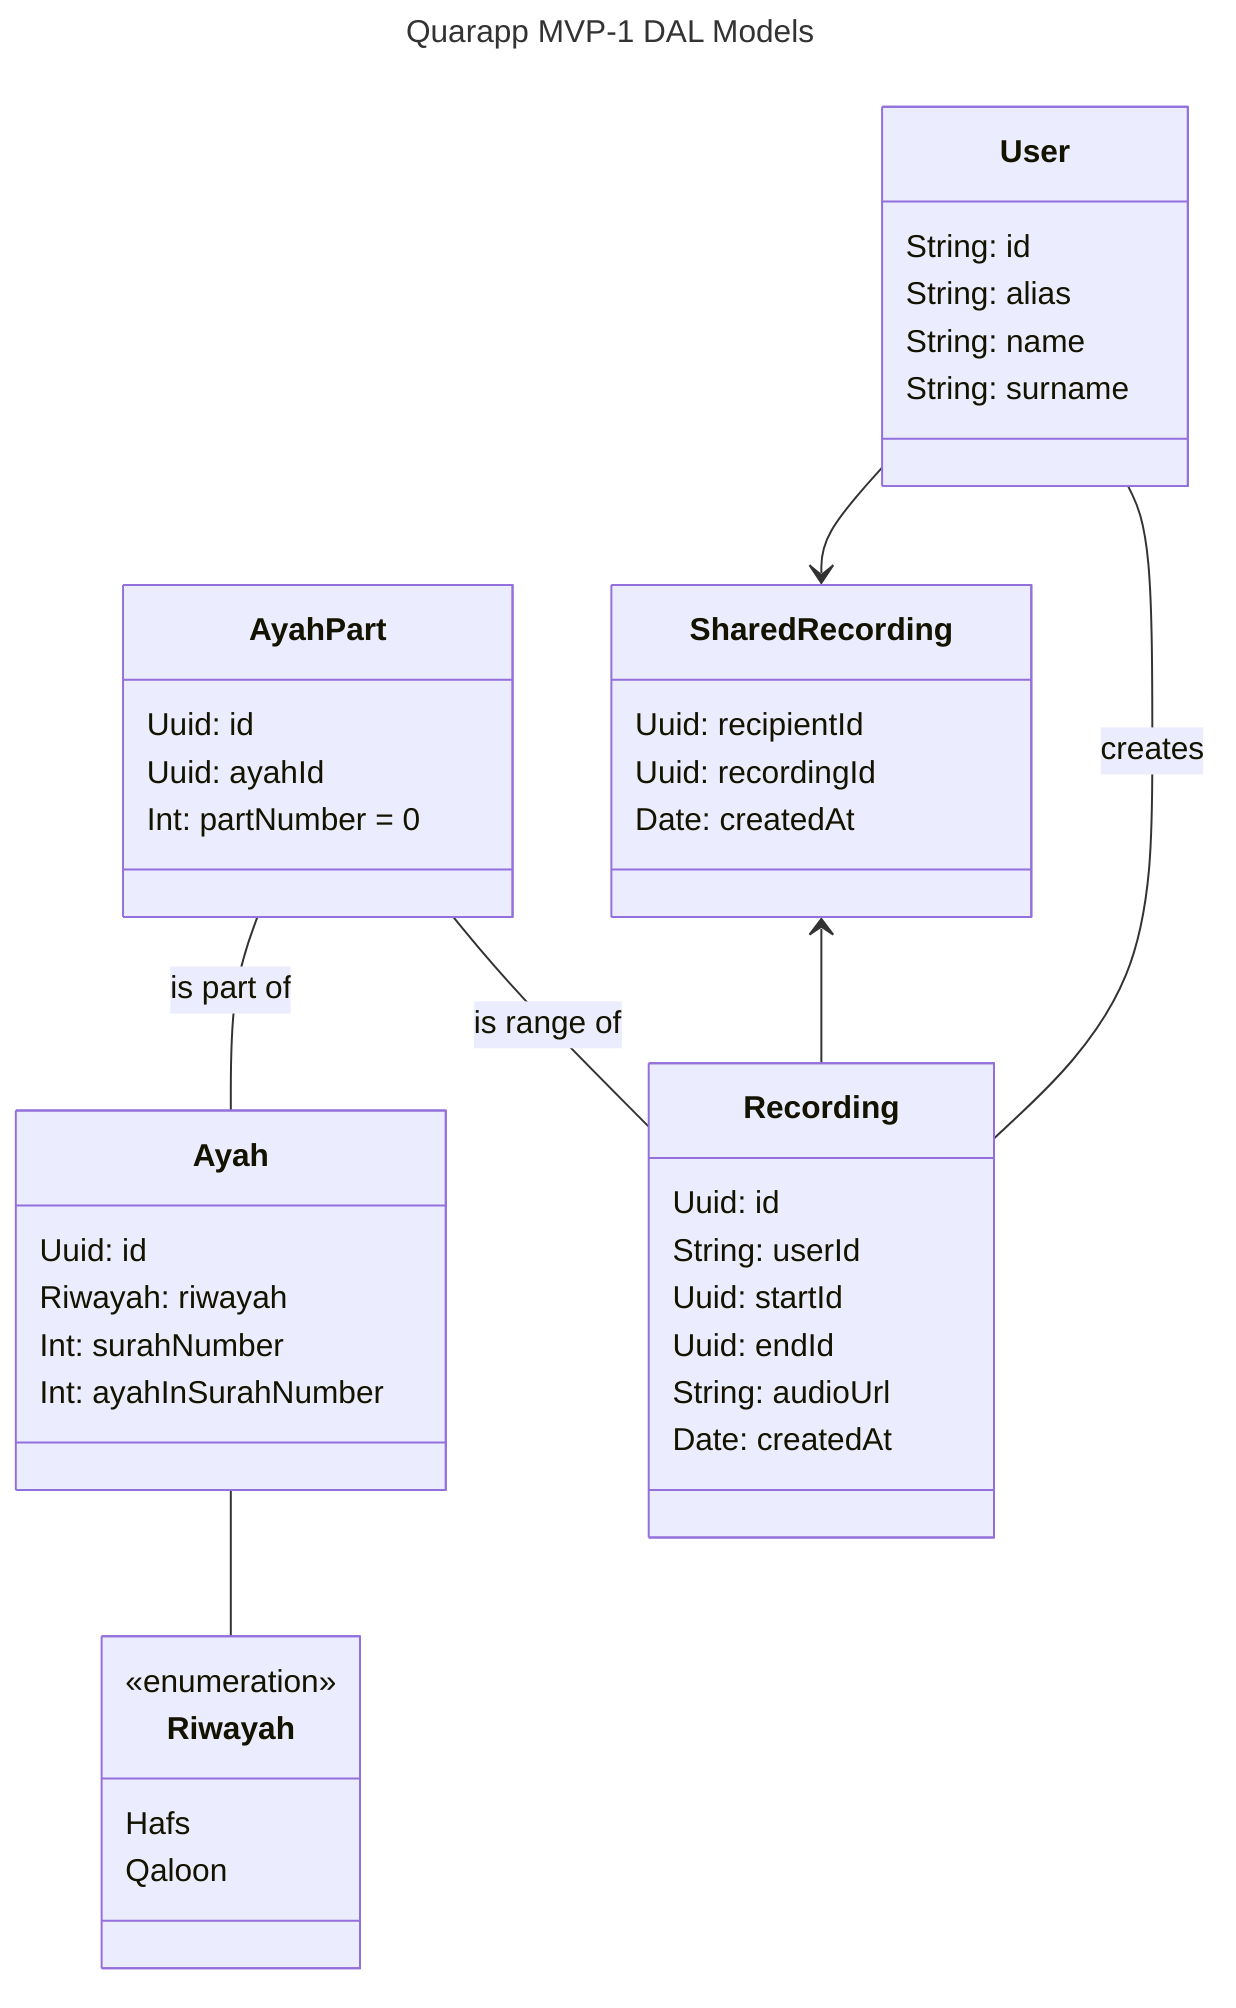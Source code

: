 ---
title: Quarapp MVP-1 DAL Models
---
classDiagram
class Riwayah {
    <<enumeration>>
    Hafs
    Qaloon
}
class AyahPart {
    Uuid: id
    Uuid: ayahId
    Int: partNumber = 0
}
class Ayah {
    Uuid: id
    Riwayah: riwayah
    Int: surahNumber
    Int: ayahInSurahNumber
}
class User {
    String: id
    String: alias
    String: name
    String: surname
}
class Recording {
    Uuid: id
    String: userId
    Uuid: startId
    Uuid: endId
    String: audioUrl
    Date: createdAt
}
class SharedRecording {
    Uuid: recipientId
    Uuid: recordingId
    Date: createdAt
}
User -- Recording: creates
User --> SharedRecording
SharedRecording <-- Recording
AyahPart -- Recording: is range of
AyahPart -- Ayah: is part of
Ayah -- Riwayah